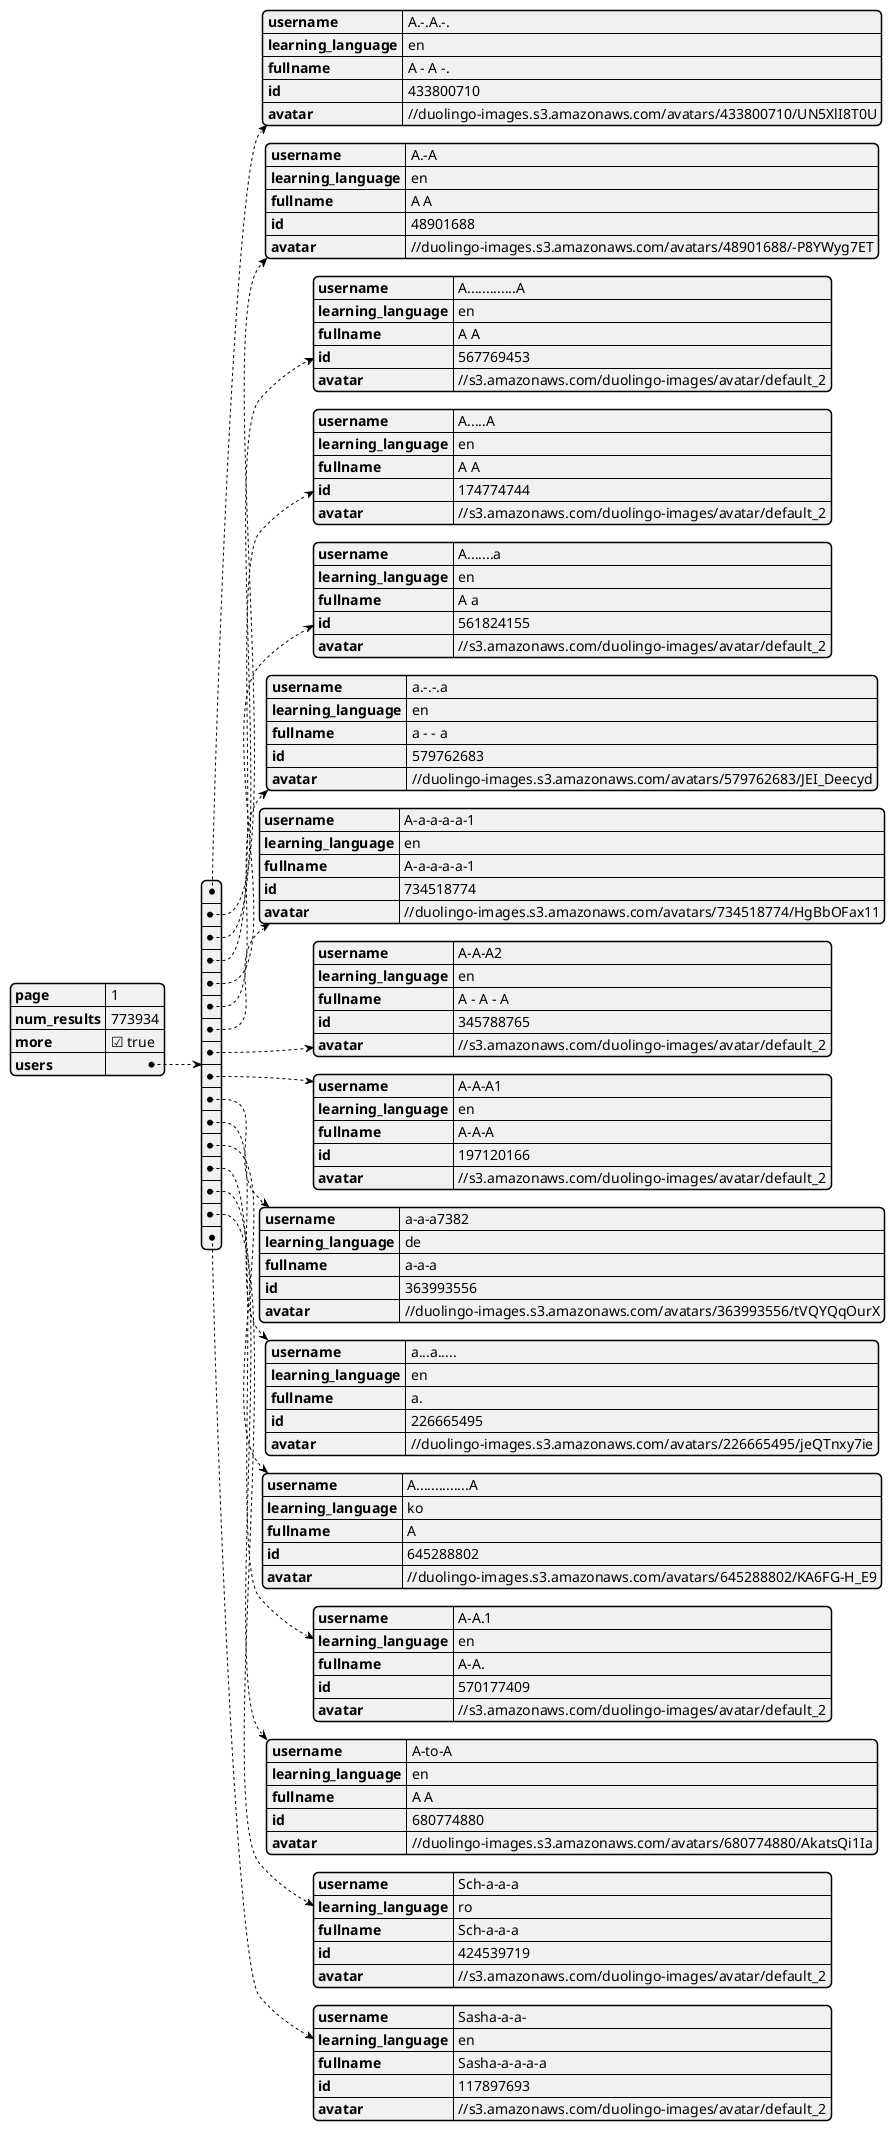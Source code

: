 @startjson "Friend Search"
{
    "page": 1,
    "num_results": 773934,
    "more": true,
    "users": [
        {
            "username": "A.-.A.-.",
            "learning_language": "en",
            "fullname": "A - A -.",
            "id": 433800710,
            "avatar": "//duolingo-images.s3.amazonaws.com/avatars/433800710/UN5XlI8T0U"
        },
        {
            "username": "A.-A",
            "learning_language": "en",
            "fullname": "A A",
            "id": 48901688,
            "avatar": "//duolingo-images.s3.amazonaws.com/avatars/48901688/-P8YWyg7ET"
        },
        {
            "username": "A.............A",
            "learning_language": "en",
            "fullname": "A A",
            "id": 567769453,
            "avatar": "//s3.amazonaws.com/duolingo-images/avatar/default_2"
        },
        {
            "username": "A.....A",
            "learning_language": "en",
            "fullname": "A A",
            "id": 174774744,
            "avatar": "//s3.amazonaws.com/duolingo-images/avatar/default_2"
        },
        {
            "username": "A.......a",
            "learning_language": "en",
            "fullname": "A a",
            "id": 561824155,
            "avatar": "//s3.amazonaws.com/duolingo-images/avatar/default_2"
        },
        {
            "username": "a.-.-.a",
            "learning_language": "en",
            "fullname": "a - - a",
            "id": 579762683,
            "avatar": "//duolingo-images.s3.amazonaws.com/avatars/579762683/JEI_Deecyd"
        },
        {
            "username": "A-a-a-a-a-1",
            "learning_language": "en",
            "fullname": "A-a-a-a-a-1",
            "id": 734518774,
            "avatar": "//duolingo-images.s3.amazonaws.com/avatars/734518774/HgBbOFax11"
        },
        {
            "username": "A-A-A2",
            "learning_language": "en",
            "fullname": "A - A - A",
            "id": 345788765,
            "avatar": "//s3.amazonaws.com/duolingo-images/avatar/default_2"
        },
        {
            "username": "A-A-A1",
            "learning_language": "en",
            "fullname": "A-A-A",
            "id": 197120166,
            "avatar": "//s3.amazonaws.com/duolingo-images/avatar/default_2"
        },
        {
            "username": "a-a-a7382",
            "learning_language": "de",
            "fullname": "a-a-a",
            "id": 363993556,
            "avatar": "//duolingo-images.s3.amazonaws.com/avatars/363993556/tVQYQqOurX"
        },
        {
            "username": "a...a.....",
            "learning_language": "en",
            "fullname": "a.",
            "id": 226665495,
            "avatar": "//duolingo-images.s3.amazonaws.com/avatars/226665495/jeQTnxy7ie"
        },
        {
            "username": "A..............A",
            "learning_language": "ko",
            "fullname": "A",
            "id": 645288802,
            "avatar": "//duolingo-images.s3.amazonaws.com/avatars/645288802/KA6FG-H_E9"
        },
        {
            "username": "A-A.1",
            "learning_language": "en",
            "fullname": "A-A.",
            "id": 570177409,
            "avatar": "//s3.amazonaws.com/duolingo-images/avatar/default_2"
        },
        {
            "username": "A-to-A",
            "learning_language": "en",
            "fullname": "A A",
            "id": 680774880,
            "avatar": "//duolingo-images.s3.amazonaws.com/avatars/680774880/AkatsQi1Ia"
        },
        {
            "username": "Sch-a-a-a",
            "learning_language": "ro",
            "fullname": "Sch-a-a-a",
            "id": 424539719,
            "avatar": "//s3.amazonaws.com/duolingo-images/avatar/default_2"
        },
        {
            "username": "Sasha-a-a-",
            "learning_language": "en",
            "fullname": "Sasha-a-a-a-a",
            "id": 117897693,
            "avatar": "//s3.amazonaws.com/duolingo-images/avatar/default_2"
        }
    ]
}
@endjson
